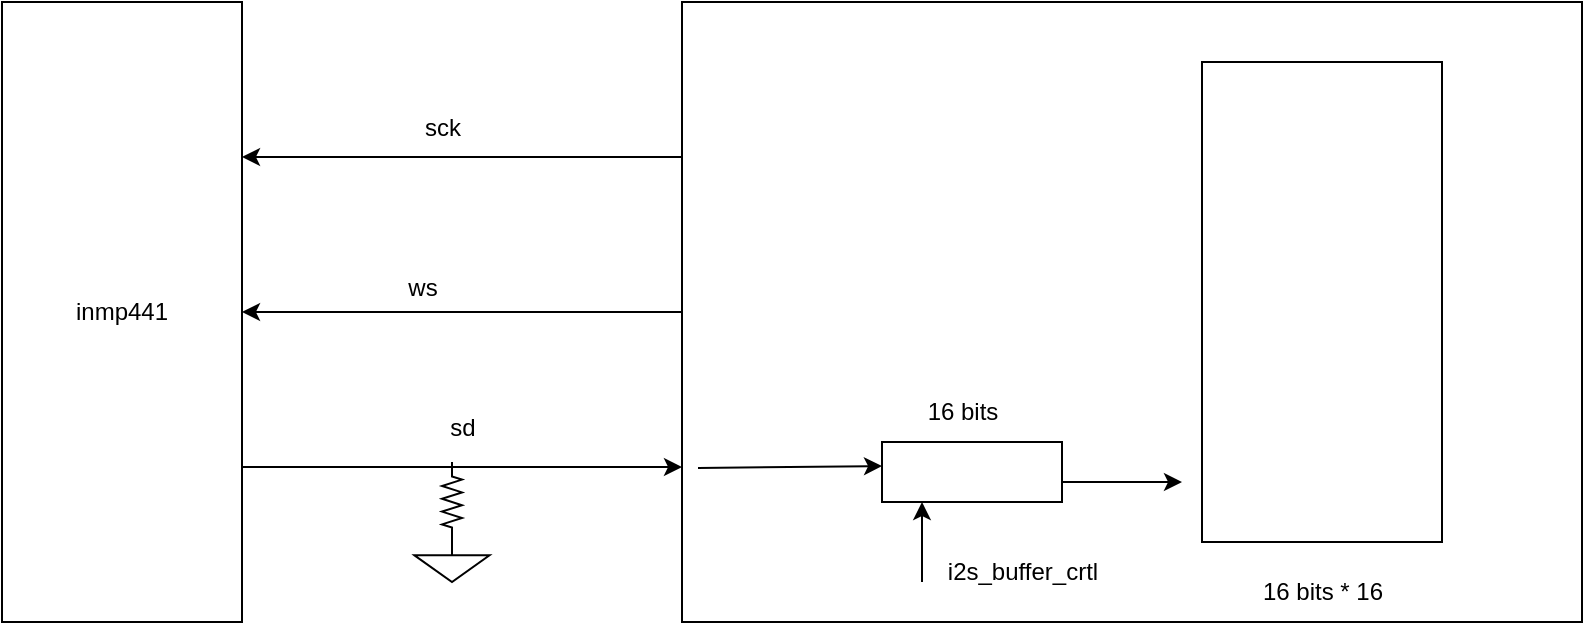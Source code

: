 <mxfile version="22.1.18" type="device" pages="5">
  <diagram name="i2s" id="IZEEX-M4S0hCxtOWBuPU">
    <mxGraphModel dx="1459" dy="846" grid="1" gridSize="10" guides="1" tooltips="1" connect="1" arrows="1" fold="1" page="1" pageScale="1" pageWidth="827" pageHeight="1169" math="0" shadow="0">
      <root>
        <mxCell id="0" />
        <mxCell id="1" parent="0" />
        <mxCell id="Tv74noD1_tPL4Np9M7Dj-13" style="edgeStyle=orthogonalEdgeStyle;rounded=0;orthogonalLoop=1;jettySize=auto;html=1;exitX=1;exitY=0.75;exitDx=0;exitDy=0;entryX=0;entryY=0.75;entryDx=0;entryDy=0;" parent="1" source="Tv74noD1_tPL4Np9M7Dj-1" target="Tv74noD1_tPL4Np9M7Dj-2" edge="1">
          <mxGeometry relative="1" as="geometry" />
        </mxCell>
        <mxCell id="Tv74noD1_tPL4Np9M7Dj-1" value="inmp441" style="rounded=0;whiteSpace=wrap;html=1;" parent="1" vertex="1">
          <mxGeometry x="20" y="160" width="120" height="310" as="geometry" />
        </mxCell>
        <mxCell id="Tv74noD1_tPL4Np9M7Dj-9" style="edgeStyle=orthogonalEdgeStyle;rounded=0;orthogonalLoop=1;jettySize=auto;html=1;exitX=0;exitY=0.25;exitDx=0;exitDy=0;entryX=1;entryY=0.25;entryDx=0;entryDy=0;" parent="1" source="Tv74noD1_tPL4Np9M7Dj-2" target="Tv74noD1_tPL4Np9M7Dj-1" edge="1">
          <mxGeometry relative="1" as="geometry" />
        </mxCell>
        <mxCell id="Tv74noD1_tPL4Np9M7Dj-11" style="edgeStyle=orthogonalEdgeStyle;rounded=0;orthogonalLoop=1;jettySize=auto;html=1;exitX=0;exitY=0.5;exitDx=0;exitDy=0;entryX=1;entryY=0.5;entryDx=0;entryDy=0;" parent="1" source="Tv74noD1_tPL4Np9M7Dj-2" target="Tv74noD1_tPL4Np9M7Dj-1" edge="1">
          <mxGeometry relative="1" as="geometry" />
        </mxCell>
        <mxCell id="Tv74noD1_tPL4Np9M7Dj-2" value="" style="rounded=0;whiteSpace=wrap;html=1;" parent="1" vertex="1">
          <mxGeometry x="360" y="160" width="450" height="310" as="geometry" />
        </mxCell>
        <mxCell id="Tv74noD1_tPL4Np9M7Dj-10" value="sck" style="text;html=1;align=center;verticalAlign=middle;resizable=0;points=[];autosize=1;strokeColor=none;fillColor=none;" parent="1" vertex="1">
          <mxGeometry x="220" y="208" width="40" height="30" as="geometry" />
        </mxCell>
        <mxCell id="Tv74noD1_tPL4Np9M7Dj-12" value="ws" style="text;html=1;align=center;verticalAlign=middle;resizable=0;points=[];autosize=1;strokeColor=none;fillColor=none;" parent="1" vertex="1">
          <mxGeometry x="210" y="288" width="40" height="30" as="geometry" />
        </mxCell>
        <mxCell id="Tv74noD1_tPL4Np9M7Dj-14" value="sd" style="text;html=1;align=center;verticalAlign=middle;resizable=0;points=[];autosize=1;strokeColor=none;fillColor=none;" parent="1" vertex="1">
          <mxGeometry x="230" y="358" width="40" height="30" as="geometry" />
        </mxCell>
        <mxCell id="Tv74noD1_tPL4Np9M7Dj-15" value="" style="pointerEvents=1;verticalLabelPosition=bottom;shadow=0;dashed=0;align=center;html=1;verticalAlign=top;shape=mxgraph.electrical.resistors.resistor_2;direction=south;" parent="1" vertex="1">
          <mxGeometry x="240" y="390" width="10" height="40" as="geometry" />
        </mxCell>
        <mxCell id="Tv74noD1_tPL4Np9M7Dj-20" value="" style="pointerEvents=1;verticalLabelPosition=bottom;shadow=0;dashed=0;align=center;html=1;verticalAlign=top;shape=mxgraph.electrical.signal_sources.signal_ground;" parent="1" vertex="1">
          <mxGeometry x="226.25" y="430" width="37.5" height="20" as="geometry" />
        </mxCell>
        <mxCell id="Tv74noD1_tPL4Np9M7Dj-22" value="" style="verticalLabelPosition=bottom;verticalAlign=top;html=1;shape=mxgraph.basic.rect;fillColor2=none;strokeWidth=1;size=20;indent=0;" parent="1" vertex="1">
          <mxGeometry x="460" y="380" width="90" height="30" as="geometry" />
        </mxCell>
        <mxCell id="Tv74noD1_tPL4Np9M7Dj-27" value="" style="endArrow=classic;html=1;rounded=0;" parent="1" edge="1">
          <mxGeometry width="50" height="50" relative="1" as="geometry">
            <mxPoint x="368" y="393" as="sourcePoint" />
            <mxPoint x="460" y="392" as="targetPoint" />
          </mxGeometry>
        </mxCell>
        <mxCell id="Tv74noD1_tPL4Np9M7Dj-28" value="16 bits" style="text;html=1;align=center;verticalAlign=middle;resizable=0;points=[];autosize=1;strokeColor=none;fillColor=none;" parent="1" vertex="1">
          <mxGeometry x="470" y="350" width="60" height="30" as="geometry" />
        </mxCell>
        <mxCell id="Tv74noD1_tPL4Np9M7Dj-29" value="" style="edgeStyle=none;orthogonalLoop=1;jettySize=auto;html=1;rounded=0;" parent="1" edge="1">
          <mxGeometry width="100" relative="1" as="geometry">
            <mxPoint x="480" y="450" as="sourcePoint" />
            <mxPoint x="480" y="410" as="targetPoint" />
            <Array as="points" />
          </mxGeometry>
        </mxCell>
        <mxCell id="Tv74noD1_tPL4Np9M7Dj-30" value="i2s_buffer_crtl" style="text;html=1;align=center;verticalAlign=middle;resizable=0;points=[];autosize=1;strokeColor=none;fillColor=none;" parent="1" vertex="1">
          <mxGeometry x="480" y="430" width="100" height="30" as="geometry" />
        </mxCell>
        <mxCell id="kfSHAZkPcs16gxEpUpD9-1" value="" style="rounded=0;whiteSpace=wrap;html=1;" vertex="1" parent="1">
          <mxGeometry x="620" y="190" width="120" height="240" as="geometry" />
        </mxCell>
        <mxCell id="kfSHAZkPcs16gxEpUpD9-2" value="" style="endArrow=classic;html=1;rounded=0;" edge="1" parent="1">
          <mxGeometry width="50" height="50" relative="1" as="geometry">
            <mxPoint x="550" y="400" as="sourcePoint" />
            <mxPoint x="610" y="400" as="targetPoint" />
          </mxGeometry>
        </mxCell>
        <mxCell id="kfSHAZkPcs16gxEpUpD9-3" value="16 bits * 16" style="text;html=1;align=center;verticalAlign=middle;resizable=0;points=[];autosize=1;strokeColor=none;fillColor=none;" vertex="1" parent="1">
          <mxGeometry x="640" y="440" width="80" height="30" as="geometry" />
        </mxCell>
      </root>
    </mxGraphModel>
  </diagram>
  <diagram id="cRdCIt4QGg4VnuZ3REKD" name="mfcc">
    <mxGraphModel dx="822" dy="623" grid="1" gridSize="10" guides="1" tooltips="1" connect="1" arrows="1" fold="1" page="1" pageScale="1" pageWidth="827" pageHeight="1169" math="0" shadow="0">
      <root>
        <mxCell id="0" />
        <mxCell id="1" parent="0" />
        <mxCell id="KZWvr2FbCVdybDZ51QcE-25" style="edgeStyle=orthogonalEdgeStyle;rounded=0;orthogonalLoop=1;jettySize=auto;html=1;exitX=1;exitY=0.5;exitDx=0;exitDy=0;" parent="1" source="KZWvr2FbCVdybDZ51QcE-3" edge="1">
          <mxGeometry relative="1" as="geometry">
            <mxPoint x="600" y="230" as="targetPoint" />
          </mxGeometry>
        </mxCell>
        <mxCell id="KZWvr2FbCVdybDZ51QcE-3" value="&amp;gt;&amp;gt;1" style="rounded=0;whiteSpace=wrap;html=1;" parent="1" vertex="1">
          <mxGeometry x="360" y="200" width="120" height="60" as="geometry" />
        </mxCell>
        <mxCell id="KZWvr2FbCVdybDZ51QcE-21" style="edgeStyle=orthogonalEdgeStyle;rounded=0;orthogonalLoop=1;jettySize=auto;html=1;exitX=1;exitY=0.5;exitDx=0;exitDy=0;" parent="1" source="KZWvr2FbCVdybDZ51QcE-4" edge="1">
          <mxGeometry relative="1" as="geometry">
            <mxPoint x="590" y="310" as="targetPoint" />
          </mxGeometry>
        </mxCell>
        <mxCell id="KZWvr2FbCVdybDZ51QcE-4" value="&amp;gt;&amp;gt;2" style="rounded=0;whiteSpace=wrap;html=1;" parent="1" vertex="1">
          <mxGeometry x="360" y="280" width="120" height="60" as="geometry" />
        </mxCell>
        <mxCell id="KZWvr2FbCVdybDZ51QcE-34" style="edgeStyle=orthogonalEdgeStyle;rounded=0;orthogonalLoop=1;jettySize=auto;html=1;exitX=1;exitY=0.5;exitDx=0;exitDy=0;" parent="1" source="KZWvr2FbCVdybDZ51QcE-6" edge="1">
          <mxGeometry relative="1" as="geometry">
            <mxPoint x="600" y="390" as="targetPoint" />
          </mxGeometry>
        </mxCell>
        <mxCell id="KZWvr2FbCVdybDZ51QcE-6" value="&amp;gt;&amp;gt;3" style="rounded=0;whiteSpace=wrap;html=1;" parent="1" vertex="1">
          <mxGeometry x="360" y="360" width="120" height="60" as="geometry" />
        </mxCell>
        <mxCell id="KZWvr2FbCVdybDZ51QcE-7" value="&amp;gt;&amp;gt;4" style="rounded=0;whiteSpace=wrap;html=1;" parent="1" vertex="1">
          <mxGeometry x="360" y="440" width="120" height="60" as="geometry" />
        </mxCell>
        <mxCell id="KZWvr2FbCVdybDZ51QcE-35" style="edgeStyle=orthogonalEdgeStyle;rounded=0;orthogonalLoop=1;jettySize=auto;html=1;exitX=1;exitY=0.5;exitDx=0;exitDy=0;" parent="1" source="KZWvr2FbCVdybDZ51QcE-8" edge="1">
          <mxGeometry relative="1" as="geometry">
            <mxPoint x="600" y="550" as="targetPoint" />
          </mxGeometry>
        </mxCell>
        <mxCell id="KZWvr2FbCVdybDZ51QcE-8" value="&amp;gt;&amp;gt;5" style="rounded=0;whiteSpace=wrap;html=1;" parent="1" vertex="1">
          <mxGeometry x="360" y="520" width="120" height="60" as="geometry" />
        </mxCell>
        <mxCell id="KZWvr2FbCVdybDZ51QcE-10" style="edgeStyle=orthogonalEdgeStyle;rounded=0;orthogonalLoop=1;jettySize=auto;html=1;exitX=1;exitY=0.5;exitDx=0;exitDy=0;" parent="1" edge="1">
          <mxGeometry relative="1" as="geometry">
            <mxPoint x="230" y="310" as="sourcePoint" />
            <mxPoint x="360" y="230" as="targetPoint" />
            <Array as="points">
              <mxPoint x="280" y="310" />
              <mxPoint x="280" y="230" />
            </Array>
          </mxGeometry>
        </mxCell>
        <mxCell id="KZWvr2FbCVdybDZ51QcE-11" style="edgeStyle=orthogonalEdgeStyle;rounded=0;orthogonalLoop=1;jettySize=auto;html=1;exitX=1;exitY=0.5;exitDx=0;exitDy=0;entryX=0;entryY=0.5;entryDx=0;entryDy=0;" parent="1" source="KZWvr2FbCVdybDZ51QcE-9" target="KZWvr2FbCVdybDZ51QcE-4" edge="1">
          <mxGeometry relative="1" as="geometry" />
        </mxCell>
        <mxCell id="KZWvr2FbCVdybDZ51QcE-12" style="edgeStyle=orthogonalEdgeStyle;rounded=0;orthogonalLoop=1;jettySize=auto;html=1;exitX=1;exitY=0.5;exitDx=0;exitDy=0;entryX=0;entryY=0.5;entryDx=0;entryDy=0;" parent="1" source="KZWvr2FbCVdybDZ51QcE-9" target="KZWvr2FbCVdybDZ51QcE-6" edge="1">
          <mxGeometry relative="1" as="geometry" />
        </mxCell>
        <mxCell id="KZWvr2FbCVdybDZ51QcE-13" style="edgeStyle=orthogonalEdgeStyle;rounded=0;orthogonalLoop=1;jettySize=auto;html=1;exitX=1;exitY=0.5;exitDx=0;exitDy=0;entryX=0;entryY=0.5;entryDx=0;entryDy=0;" parent="1" source="KZWvr2FbCVdybDZ51QcE-9" target="KZWvr2FbCVdybDZ51QcE-7" edge="1">
          <mxGeometry relative="1" as="geometry" />
        </mxCell>
        <mxCell id="KZWvr2FbCVdybDZ51QcE-14" style="edgeStyle=orthogonalEdgeStyle;rounded=0;orthogonalLoop=1;jettySize=auto;html=1;exitX=1;exitY=0.5;exitDx=0;exitDy=0;entryX=0;entryY=0.5;entryDx=0;entryDy=0;" parent="1" source="KZWvr2FbCVdybDZ51QcE-9" target="KZWvr2FbCVdybDZ51QcE-8" edge="1">
          <mxGeometry relative="1" as="geometry" />
        </mxCell>
        <mxCell id="KZWvr2FbCVdybDZ51QcE-9" value="16 bits" style="rounded=0;whiteSpace=wrap;html=1;" parent="1" vertex="1">
          <mxGeometry x="80" y="280" width="120" height="60" as="geometry" />
        </mxCell>
        <mxCell id="KZWvr2FbCVdybDZ51QcE-20" style="edgeStyle=orthogonalEdgeStyle;rounded=0;orthogonalLoop=1;jettySize=auto;html=1;exitX=1;exitY=0.5;exitDx=0;exitDy=0;" parent="1" source="KZWvr2FbCVdybDZ51QcE-7" edge="1">
          <mxGeometry relative="1" as="geometry">
            <mxPoint x="600" y="469" as="targetPoint" />
          </mxGeometry>
        </mxCell>
        <mxCell id="KZWvr2FbCVdybDZ51QcE-29" value="15 bit" style="text;html=1;align=center;verticalAlign=middle;resizable=0;points=[];autosize=1;strokeColor=none;fillColor=none;" parent="1" vertex="1">
          <mxGeometry x="495" y="198" width="50" height="30" as="geometry" />
        </mxCell>
        <mxCell id="KZWvr2FbCVdybDZ51QcE-30" value="14 bit" style="text;html=1;align=center;verticalAlign=middle;resizable=0;points=[];autosize=1;strokeColor=none;fillColor=none;" parent="1" vertex="1">
          <mxGeometry x="495" y="280" width="50" height="30" as="geometry" />
        </mxCell>
        <mxCell id="KZWvr2FbCVdybDZ51QcE-31" value="13 bit" style="text;html=1;align=center;verticalAlign=middle;resizable=0;points=[];autosize=1;strokeColor=none;fillColor=none;" parent="1" vertex="1">
          <mxGeometry x="495" y="358" width="50" height="30" as="geometry" />
        </mxCell>
        <mxCell id="KZWvr2FbCVdybDZ51QcE-32" value="12 bit" style="text;html=1;align=center;verticalAlign=middle;resizable=0;points=[];autosize=1;strokeColor=none;fillColor=none;" parent="1" vertex="1">
          <mxGeometry x="495" y="448" width="50" height="30" as="geometry" />
        </mxCell>
        <mxCell id="KZWvr2FbCVdybDZ51QcE-33" value="11 bit" style="text;html=1;align=center;verticalAlign=middle;resizable=0;points=[];autosize=1;strokeColor=none;fillColor=none;" parent="1" vertex="1">
          <mxGeometry x="495" y="518" width="50" height="30" as="geometry" />
        </mxCell>
        <mxCell id="KZWvr2FbCVdybDZ51QcE-38" style="edgeStyle=orthogonalEdgeStyle;rounded=0;orthogonalLoop=1;jettySize=auto;html=1;" parent="1" source="KZWvr2FbCVdybDZ51QcE-36" edge="1">
          <mxGeometry relative="1" as="geometry">
            <mxPoint x="820" y="390" as="targetPoint" />
          </mxGeometry>
        </mxCell>
        <mxCell id="KZWvr2FbCVdybDZ51QcE-36" value="" style="html=1;verticalLabelPosition=bottom;align=center;labelBackgroundColor=#ffffff;verticalAlign=top;strokeWidth=2;strokeColor=#0080F0;shadow=0;dashed=0;shape=mxgraph.ios7.icons.add;" parent="1" vertex="1">
          <mxGeometry x="660" y="375" width="30" height="30" as="geometry" />
        </mxCell>
        <mxCell id="KZWvr2FbCVdybDZ51QcE-37" value="signed number add" style="text;html=1;align=center;verticalAlign=middle;resizable=0;points=[];autosize=1;strokeColor=none;fillColor=none;" parent="1" vertex="1">
          <mxGeometry x="610" y="418" width="130" height="30" as="geometry" />
        </mxCell>
        <mxCell id="KZWvr2FbCVdybDZ51QcE-45" style="edgeStyle=orthogonalEdgeStyle;rounded=0;orthogonalLoop=1;jettySize=auto;html=1;" parent="1" edge="1">
          <mxGeometry relative="1" as="geometry">
            <mxPoint x="1430" y="399.5" as="targetPoint" />
            <mxPoint x="1260" y="399.5" as="sourcePoint" />
          </mxGeometry>
        </mxCell>
        <mxCell id="KZWvr2FbCVdybDZ51QcE-42" value="" style="endArrow=none;dashed=1;html=1;rounded=0;strokeWidth=4;" parent="1" edge="1">
          <mxGeometry width="50" height="50" relative="1" as="geometry">
            <mxPoint x="240" y="830" as="sourcePoint" />
            <mxPoint x="240" y="10" as="targetPoint" />
          </mxGeometry>
        </mxCell>
        <mxCell id="KZWvr2FbCVdybDZ51QcE-43" value="x(n)" style="text;html=1;align=center;verticalAlign=middle;resizable=0;points=[];autosize=1;strokeColor=none;fillColor=none;" parent="1" vertex="1">
          <mxGeometry x="60" y="178" width="40" height="30" as="geometry" />
        </mxCell>
        <mxCell id="KZWvr2FbCVdybDZ51QcE-44" value="a * x(n-1)" style="text;html=1;align=center;verticalAlign=middle;resizable=0;points=[];autosize=1;strokeColor=none;fillColor=none;" parent="1" vertex="1">
          <mxGeometry x="700" y="345" width="70" height="30" as="geometry" />
        </mxCell>
        <mxCell id="KZWvr2FbCVdybDZ51QcE-46" value="y(n) = x(n) - a* x(n-1)" style="text;html=1;align=center;verticalAlign=middle;resizable=0;points=[];autosize=1;strokeColor=none;fillColor=none;" parent="1" vertex="1">
          <mxGeometry x="1280" y="367.5" width="140" height="30" as="geometry" />
        </mxCell>
        <mxCell id="KZWvr2FbCVdybDZ51QcE-54" style="edgeStyle=orthogonalEdgeStyle;rounded=0;orthogonalLoop=1;jettySize=auto;html=1;exitX=1;exitY=0.36;exitDx=0;exitDy=0;exitPerimeter=0;" parent="1" source="KZWvr2FbCVdybDZ51QcE-48" edge="1">
          <mxGeometry relative="1" as="geometry">
            <mxPoint x="1010" y="392.286" as="targetPoint" />
          </mxGeometry>
        </mxCell>
        <mxCell id="KZWvr2FbCVdybDZ51QcE-48" value="" style="verticalLabelPosition=bottom;shadow=0;dashed=0;align=center;html=1;verticalAlign=top;shape=mxgraph.electrical.logic_gates.d_type_flip-flop_with_clear_2;" parent="1" vertex="1">
          <mxGeometry x="827" y="360" width="100" height="90" as="geometry" />
        </mxCell>
        <mxCell id="KZWvr2FbCVdybDZ51QcE-49" value="" style="verticalLabelPosition=bottom;shadow=0;dashed=0;align=center;html=1;verticalAlign=top;shape=mxgraph.electrical.logic_gates.d_type_flip-flop_with_clear_2;" parent="1" vertex="1">
          <mxGeometry x="827" y="60" width="100" height="90" as="geometry" />
        </mxCell>
        <mxCell id="KZWvr2FbCVdybDZ51QcE-50" style="edgeStyle=orthogonalEdgeStyle;rounded=0;orthogonalLoop=1;jettySize=auto;html=1;exitX=0.5;exitY=0;exitDx=0;exitDy=0;" parent="1" source="KZWvr2FbCVdybDZ51QcE-9" edge="1">
          <mxGeometry relative="1" as="geometry">
            <mxPoint x="530" y="90" as="targetPoint" />
            <Array as="points">
              <mxPoint x="140" y="90" />
              <mxPoint x="480" y="90" />
            </Array>
          </mxGeometry>
        </mxCell>
        <mxCell id="KZWvr2FbCVdybDZ51QcE-51" value="reg" style="text;html=1;align=center;verticalAlign=middle;resizable=0;points=[];autosize=1;strokeColor=none;fillColor=none;" parent="1" vertex="1">
          <mxGeometry x="320" y="140" width="40" height="30" as="geometry" />
        </mxCell>
        <mxCell id="KZWvr2FbCVdybDZ51QcE-52" style="edgeStyle=orthogonalEdgeStyle;rounded=0;orthogonalLoop=1;jettySize=auto;html=1;exitX=1;exitY=0.36;exitDx=0;exitDy=0;exitPerimeter=0;" parent="1" source="KZWvr2FbCVdybDZ51QcE-49" edge="1">
          <mxGeometry relative="1" as="geometry">
            <mxPoint x="1036" y="360" as="targetPoint" />
          </mxGeometry>
        </mxCell>
        <mxCell id="KZWvr2FbCVdybDZ51QcE-55" value="stage 1&amp;nbsp;" style="text;html=1;align=center;verticalAlign=middle;resizable=0;points=[];autosize=1;strokeColor=none;fillColor=none;" parent="1" vertex="1">
          <mxGeometry x="45" y="618" width="70" height="30" as="geometry" />
        </mxCell>
        <mxCell id="KZWvr2FbCVdybDZ51QcE-56" value="stage 2" style="text;html=1;align=center;verticalAlign=middle;resizable=0;points=[];autosize=1;strokeColor=none;fillColor=none;" parent="1" vertex="1">
          <mxGeometry x="450" y="638" width="60" height="30" as="geometry" />
        </mxCell>
        <mxCell id="KZWvr2FbCVdybDZ51QcE-57" value="stage 3" style="text;html=1;align=center;verticalAlign=middle;resizable=0;points=[];autosize=1;strokeColor=none;fillColor=none;" parent="1" vertex="1">
          <mxGeometry x="910" y="618" width="60" height="30" as="geometry" />
        </mxCell>
        <mxCell id="KZWvr2FbCVdybDZ51QcE-63" value="16 bit" style="text;html=1;align=center;verticalAlign=middle;resizable=0;points=[];autosize=1;strokeColor=none;fillColor=none;" parent="1" vertex="1">
          <mxGeometry x="1325" y="412.5" width="50" height="30" as="geometry" />
        </mxCell>
        <mxCell id="v59S41anc6_37y76AEhj-2" style="edgeStyle=orthogonalEdgeStyle;rounded=0;orthogonalLoop=1;jettySize=auto;html=1;" edge="1" parent="1" source="v59S41anc6_37y76AEhj-1">
          <mxGeometry relative="1" as="geometry">
            <mxPoint x="820" y="90" as="targetPoint" />
          </mxGeometry>
        </mxCell>
        <mxCell id="v59S41anc6_37y76AEhj-1" value="bitwise inv" style="rounded=0;whiteSpace=wrap;html=1;" vertex="1" parent="1">
          <mxGeometry x="530" y="30" width="70" height="120" as="geometry" />
        </mxCell>
        <mxCell id="v59S41anc6_37y76AEhj-5" style="edgeStyle=orthogonalEdgeStyle;rounded=0;orthogonalLoop=1;jettySize=auto;html=1;" edge="1" parent="1" source="v59S41anc6_37y76AEhj-3">
          <mxGeometry relative="1" as="geometry">
            <mxPoint x="1120" y="390" as="targetPoint" />
          </mxGeometry>
        </mxCell>
        <mxCell id="v59S41anc6_37y76AEhj-3" value="" style="html=1;verticalLabelPosition=bottom;align=center;labelBackgroundColor=#ffffff;verticalAlign=top;strokeWidth=2;strokeColor=#0080F0;shadow=0;dashed=0;shape=mxgraph.ios7.icons.add;" vertex="1" parent="1">
          <mxGeometry x="1020" y="375" width="30" height="30" as="geometry" />
        </mxCell>
        <mxCell id="v59S41anc6_37y76AEhj-4" value="bitwise inv" style="rounded=0;whiteSpace=wrap;html=1;" vertex="1" parent="1">
          <mxGeometry x="1160" y="330" width="70" height="120" as="geometry" />
        </mxCell>
        <mxCell id="v59S41anc6_37y76AEhj-6" value="" style="endArrow=none;dashed=1;html=1;rounded=0;strokeWidth=3;" edge="1" parent="1">
          <mxGeometry width="50" height="50" relative="1" as="geometry">
            <mxPoint x="1450" y="843" as="sourcePoint" />
            <mxPoint x="1450" y="23" as="targetPoint" />
          </mxGeometry>
        </mxCell>
        <mxCell id="v59S41anc6_37y76AEhj-8" value="frame 0" style="rounded=0;whiteSpace=wrap;html=1;" vertex="1" parent="1">
          <mxGeometry x="1580" y="148" width="120" height="60" as="geometry" />
        </mxCell>
        <mxCell id="v59S41anc6_37y76AEhj-9" value="frame 1" style="rounded=0;whiteSpace=wrap;html=1;" vertex="1" parent="1">
          <mxGeometry x="1700" y="228" width="120" height="60" as="geometry" />
        </mxCell>
        <mxCell id="v59S41anc6_37y76AEhj-10" value="frame 2" style="rounded=0;whiteSpace=wrap;html=1;" vertex="1" parent="1">
          <mxGeometry x="1820" y="315" width="120" height="60" as="geometry" />
        </mxCell>
        <mxCell id="v59S41anc6_37y76AEhj-11" value="" style="endArrow=none;dashed=1;html=1;rounded=0;strokeWidth=4;" edge="1" parent="1">
          <mxGeometry width="50" height="50" relative="1" as="geometry">
            <mxPoint x="825" y="843" as="sourcePoint" />
            <mxPoint x="825" y="23" as="targetPoint" />
          </mxGeometry>
        </mxCell>
        <mxCell id="v59S41anc6_37y76AEhj-12" value="each frame contains 256 sampling points" style="text;html=1;align=center;verticalAlign=middle;resizable=0;points=[];autosize=1;strokeColor=none;fillColor=none;" vertex="1" parent="1">
          <mxGeometry x="1570" y="10" width="240" height="30" as="geometry" />
        </mxCell>
        <mxCell id="v59S41anc6_37y76AEhj-14" value="a STFT is applied on each frame&amp;nbsp;" style="text;html=1;align=center;verticalAlign=middle;resizable=0;points=[];autosize=1;strokeColor=none;fillColor=none;" vertex="1" parent="1">
          <mxGeometry x="1570" y="40" width="200" height="30" as="geometry" />
        </mxCell>
        <mxCell id="v59S41anc6_37y76AEhj-15" value="input 256 * 16 bits" style="text;html=1;align=center;verticalAlign=middle;resizable=0;points=[];autosize=1;strokeColor=none;fillColor=none;" vertex="1" parent="1">
          <mxGeometry x="1580" y="70" width="120" height="30" as="geometry" />
        </mxCell>
        <mxCell id="v59S41anc6_37y76AEhj-16" value="" style="rounded=0;whiteSpace=wrap;html=1;" vertex="1" parent="1">
          <mxGeometry x="1570" y="397" width="120" height="472" as="geometry" />
        </mxCell>
        <mxCell id="v59S41anc6_37y76AEhj-17" value="16" style="text;html=1;align=center;verticalAlign=middle;resizable=0;points=[];autosize=1;strokeColor=none;fillColor=none;" vertex="1" parent="1">
          <mxGeometry x="1580" y="358" width="40" height="30" as="geometry" />
        </mxCell>
        <mxCell id="v59S41anc6_37y76AEhj-18" value="256" style="text;html=1;align=center;verticalAlign=middle;resizable=0;points=[];autosize=1;strokeColor=none;fillColor=none;" vertex="1" parent="1">
          <mxGeometry x="1470" y="570" width="40" height="30" as="geometry" />
        </mxCell>
        <mxCell id="v59S41anc6_37y76AEhj-19" value="0" style="text;html=1;align=center;verticalAlign=middle;resizable=0;points=[];autosize=1;strokeColor=none;fillColor=none;" vertex="1" parent="1">
          <mxGeometry x="1535" y="388" width="30" height="30" as="geometry" />
        </mxCell>
        <mxCell id="v59S41anc6_37y76AEhj-20" value="1" style="text;html=1;align=center;verticalAlign=middle;resizable=0;points=[];autosize=1;strokeColor=none;fillColor=none;" vertex="1" parent="1">
          <mxGeometry x="1535" y="408" width="30" height="30" as="geometry" />
        </mxCell>
        <mxCell id="v59S41anc6_37y76AEhj-21" value="2" style="text;html=1;align=center;verticalAlign=middle;resizable=0;points=[];autosize=1;strokeColor=none;fillColor=none;" vertex="1" parent="1">
          <mxGeometry x="1535" y="428" width="30" height="30" as="geometry" />
        </mxCell>
        <mxCell id="v59S41anc6_37y76AEhj-22" value="3" style="text;html=1;align=center;verticalAlign=middle;resizable=0;points=[];autosize=1;strokeColor=none;fillColor=none;" vertex="1" parent="1">
          <mxGeometry x="1535" y="448" width="30" height="30" as="geometry" />
        </mxCell>
        <mxCell id="v59S41anc6_37y76AEhj-23" value="255" style="text;html=1;align=center;verticalAlign=middle;resizable=0;points=[];autosize=1;strokeColor=none;fillColor=none;" vertex="1" parent="1">
          <mxGeometry x="1540" y="838" width="40" height="30" as="geometry" />
        </mxCell>
        <mxCell id="v59S41anc6_37y76AEhj-24" value="FFT" style="text;html=1;align=center;verticalAlign=middle;resizable=0;points=[];autosize=1;strokeColor=none;fillColor=none;" vertex="1" parent="1">
          <mxGeometry x="1905" y="638" width="50" height="30" as="geometry" />
        </mxCell>
        <mxCell id="v59S41anc6_37y76AEhj-25" value="" style="rounded=0;whiteSpace=wrap;html=1;" vertex="1" parent="1">
          <mxGeometry x="1870" y="580" width="120" height="60" as="geometry" />
        </mxCell>
      </root>
    </mxGraphModel>
  </diagram>
  <diagram id="O2nKwnP6pKsnWvsYNPJB" name="nn">
    <mxGraphModel dx="781" dy="592" grid="1" gridSize="10" guides="1" tooltips="1" connect="1" arrows="1" fold="1" page="1" pageScale="1" pageWidth="827" pageHeight="1169" math="0" shadow="0">
      <root>
        <mxCell id="0" />
        <mxCell id="1" parent="0" />
      </root>
    </mxGraphModel>
  </diagram>
  <diagram id="2X49MJDfg5q7DL5cofJy" name="user_prj">
    <mxGraphModel dx="781" dy="592" grid="1" gridSize="10" guides="1" tooltips="1" connect="1" arrows="1" fold="1" page="1" pageScale="1" pageWidth="827" pageHeight="1169" math="0" shadow="0">
      <root>
        <mxCell id="0" />
        <mxCell id="1" parent="0" />
      </root>
    </mxGraphModel>
  </diagram>
  <diagram id="AFse3LyJZ79oRwcmwOUz" name="soc">
    <mxGraphModel dx="781" dy="592" grid="1" gridSize="10" guides="1" tooltips="1" connect="1" arrows="1" fold="1" page="1" pageScale="1" pageWidth="827" pageHeight="1169" math="0" shadow="0">
      <root>
        <mxCell id="0" />
        <mxCell id="1" parent="0" />
      </root>
    </mxGraphModel>
  </diagram>
</mxfile>

